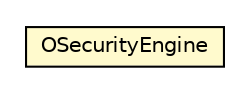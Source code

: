 #!/usr/local/bin/dot
#
# Class diagram 
# Generated by UMLGraph version R5_6-24-gf6e263 (http://www.umlgraph.org/)
#

digraph G {
	edge [fontname="Helvetica",fontsize=10,labelfontname="Helvetica",labelfontsize=10];
	node [fontname="Helvetica",fontsize=10,shape=plaintext];
	nodesep=0.25;
	ranksep=0.5;
	// com.orientechnologies.orient.core.metadata.security.OSecurityEngine
	c6594415 [label=<<table title="com.orientechnologies.orient.core.metadata.security.OSecurityEngine" border="0" cellborder="1" cellspacing="0" cellpadding="2" port="p" bgcolor="lemonChiffon" href="./OSecurityEngine.html">
		<tr><td><table border="0" cellspacing="0" cellpadding="1">
<tr><td align="center" balign="center"> OSecurityEngine </td></tr>
		</table></td></tr>
		</table>>, URL="./OSecurityEngine.html", fontname="Helvetica", fontcolor="black", fontsize=10.0];
}

